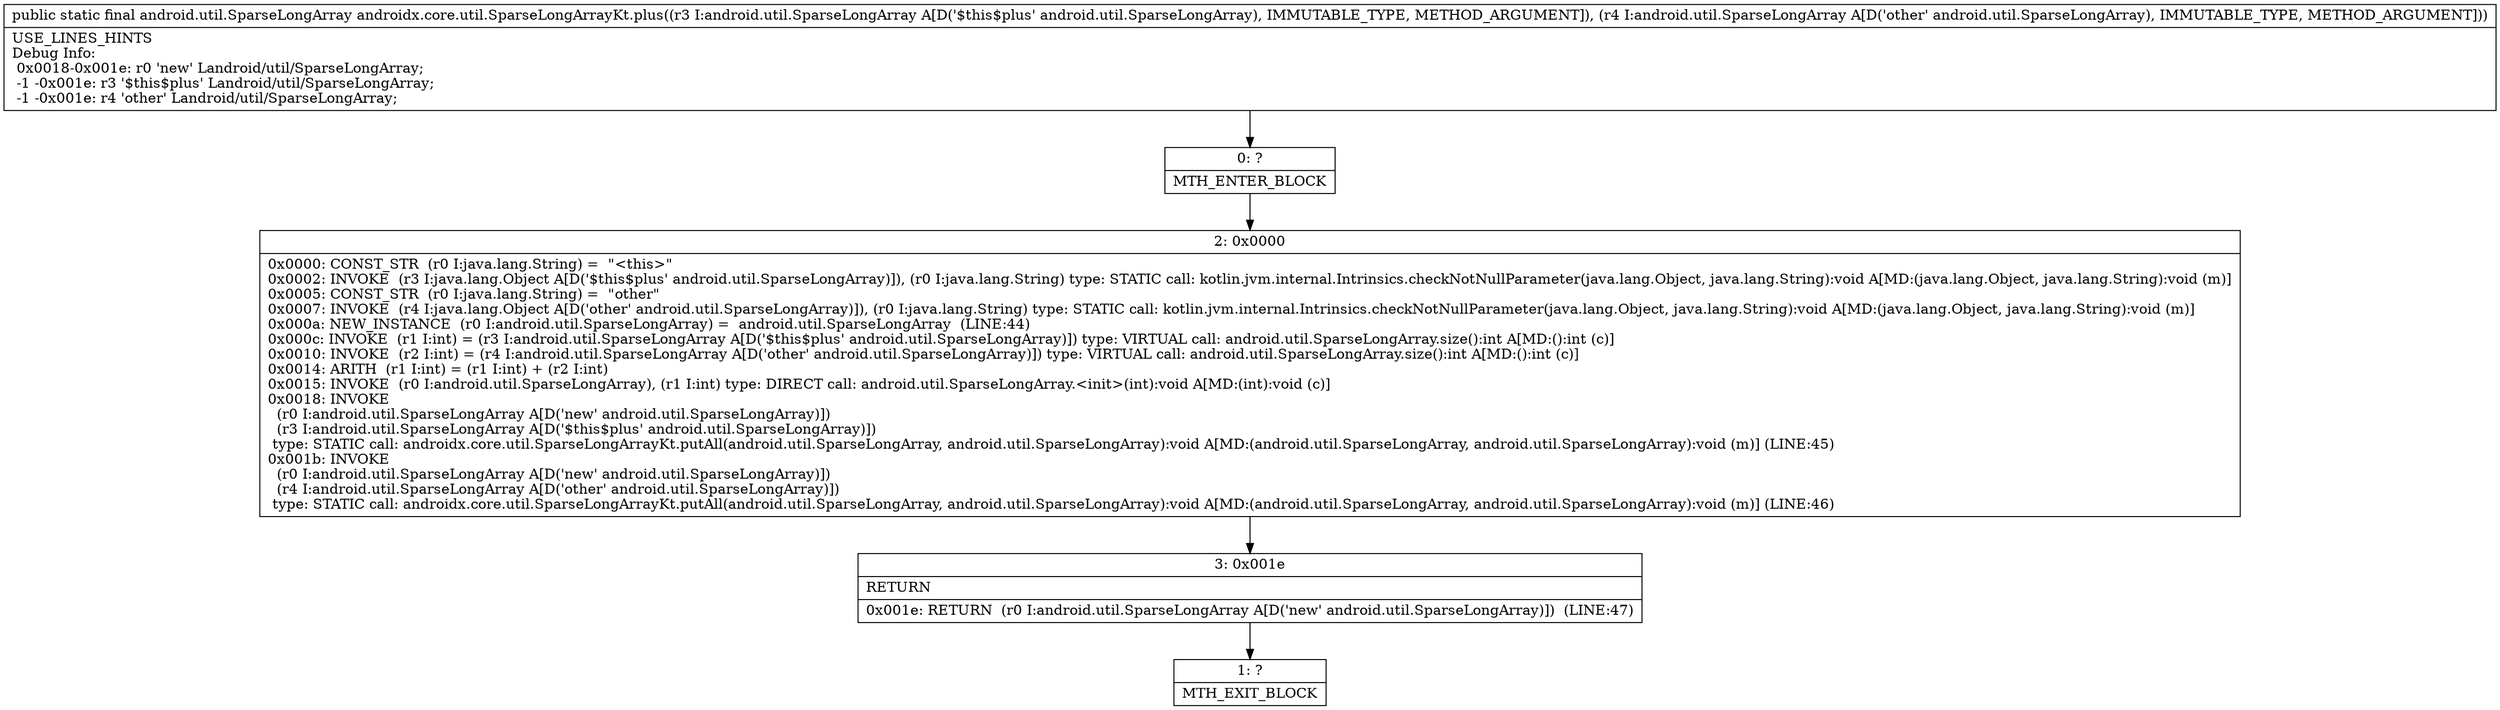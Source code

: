 digraph "CFG forandroidx.core.util.SparseLongArrayKt.plus(Landroid\/util\/SparseLongArray;Landroid\/util\/SparseLongArray;)Landroid\/util\/SparseLongArray;" {
Node_0 [shape=record,label="{0\:\ ?|MTH_ENTER_BLOCK\l}"];
Node_2 [shape=record,label="{2\:\ 0x0000|0x0000: CONST_STR  (r0 I:java.lang.String) =  \"\<this\>\" \l0x0002: INVOKE  (r3 I:java.lang.Object A[D('$this$plus' android.util.SparseLongArray)]), (r0 I:java.lang.String) type: STATIC call: kotlin.jvm.internal.Intrinsics.checkNotNullParameter(java.lang.Object, java.lang.String):void A[MD:(java.lang.Object, java.lang.String):void (m)]\l0x0005: CONST_STR  (r0 I:java.lang.String) =  \"other\" \l0x0007: INVOKE  (r4 I:java.lang.Object A[D('other' android.util.SparseLongArray)]), (r0 I:java.lang.String) type: STATIC call: kotlin.jvm.internal.Intrinsics.checkNotNullParameter(java.lang.Object, java.lang.String):void A[MD:(java.lang.Object, java.lang.String):void (m)]\l0x000a: NEW_INSTANCE  (r0 I:android.util.SparseLongArray) =  android.util.SparseLongArray  (LINE:44)\l0x000c: INVOKE  (r1 I:int) = (r3 I:android.util.SparseLongArray A[D('$this$plus' android.util.SparseLongArray)]) type: VIRTUAL call: android.util.SparseLongArray.size():int A[MD:():int (c)]\l0x0010: INVOKE  (r2 I:int) = (r4 I:android.util.SparseLongArray A[D('other' android.util.SparseLongArray)]) type: VIRTUAL call: android.util.SparseLongArray.size():int A[MD:():int (c)]\l0x0014: ARITH  (r1 I:int) = (r1 I:int) + (r2 I:int) \l0x0015: INVOKE  (r0 I:android.util.SparseLongArray), (r1 I:int) type: DIRECT call: android.util.SparseLongArray.\<init\>(int):void A[MD:(int):void (c)]\l0x0018: INVOKE  \l  (r0 I:android.util.SparseLongArray A[D('new' android.util.SparseLongArray)])\l  (r3 I:android.util.SparseLongArray A[D('$this$plus' android.util.SparseLongArray)])\l type: STATIC call: androidx.core.util.SparseLongArrayKt.putAll(android.util.SparseLongArray, android.util.SparseLongArray):void A[MD:(android.util.SparseLongArray, android.util.SparseLongArray):void (m)] (LINE:45)\l0x001b: INVOKE  \l  (r0 I:android.util.SparseLongArray A[D('new' android.util.SparseLongArray)])\l  (r4 I:android.util.SparseLongArray A[D('other' android.util.SparseLongArray)])\l type: STATIC call: androidx.core.util.SparseLongArrayKt.putAll(android.util.SparseLongArray, android.util.SparseLongArray):void A[MD:(android.util.SparseLongArray, android.util.SparseLongArray):void (m)] (LINE:46)\l}"];
Node_3 [shape=record,label="{3\:\ 0x001e|RETURN\l|0x001e: RETURN  (r0 I:android.util.SparseLongArray A[D('new' android.util.SparseLongArray)])  (LINE:47)\l}"];
Node_1 [shape=record,label="{1\:\ ?|MTH_EXIT_BLOCK\l}"];
MethodNode[shape=record,label="{public static final android.util.SparseLongArray androidx.core.util.SparseLongArrayKt.plus((r3 I:android.util.SparseLongArray A[D('$this$plus' android.util.SparseLongArray), IMMUTABLE_TYPE, METHOD_ARGUMENT]), (r4 I:android.util.SparseLongArray A[D('other' android.util.SparseLongArray), IMMUTABLE_TYPE, METHOD_ARGUMENT]))  | USE_LINES_HINTS\lDebug Info:\l  0x0018\-0x001e: r0 'new' Landroid\/util\/SparseLongArray;\l  \-1 \-0x001e: r3 '$this$plus' Landroid\/util\/SparseLongArray;\l  \-1 \-0x001e: r4 'other' Landroid\/util\/SparseLongArray;\l}"];
MethodNode -> Node_0;Node_0 -> Node_2;
Node_2 -> Node_3;
Node_3 -> Node_1;
}

